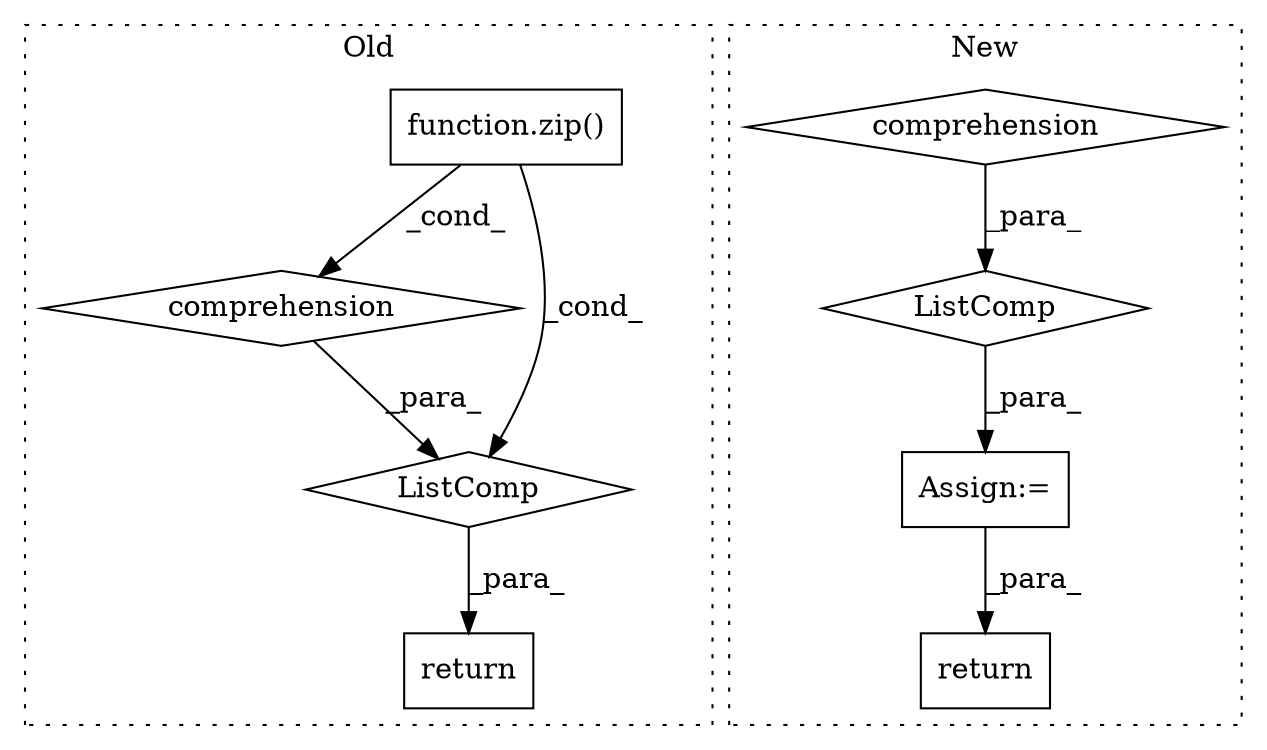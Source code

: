 digraph G {
subgraph cluster0 {
1 [label="function.zip()" a="75" s="2475,2505" l="4,1" shape="box"];
5 [label="comprehension" a="45" s="2461" l="3" shape="diamond"];
6 [label="ListComp" a="106" s="2438" l="69" shape="diamond"];
8 [label="return" a="93" s="2431" l="7" shape="box"];
label = "Old";
style="dotted";
}
subgraph cluster1 {
2 [label="ListComp" a="106" s="1266" l="55" shape="diamond"];
3 [label="comprehension" a="45" s="1289" l="3" shape="diamond"];
4 [label="Assign:=" a="68" s="1263" l="3" shape="box"];
7 [label="return" a="93" s="1327" l="7" shape="box"];
label = "New";
style="dotted";
}
1 -> 5 [label="_cond_"];
1 -> 6 [label="_cond_"];
2 -> 4 [label="_para_"];
3 -> 2 [label="_para_"];
4 -> 7 [label="_para_"];
5 -> 6 [label="_para_"];
6 -> 8 [label="_para_"];
}